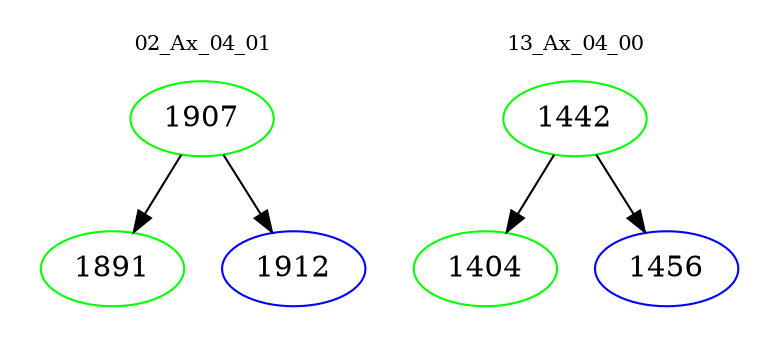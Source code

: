 digraph{
subgraph cluster_0 {
color = white
label = "02_Ax_04_01";
fontsize=10;
T0_1907 [label="1907", color="green"]
T0_1907 -> T0_1891 [color="black"]
T0_1891 [label="1891", color="green"]
T0_1907 -> T0_1912 [color="black"]
T0_1912 [label="1912", color="blue"]
}
subgraph cluster_1 {
color = white
label = "13_Ax_04_00";
fontsize=10;
T1_1442 [label="1442", color="green"]
T1_1442 -> T1_1404 [color="black"]
T1_1404 [label="1404", color="green"]
T1_1442 -> T1_1456 [color="black"]
T1_1456 [label="1456", color="blue"]
}
}
